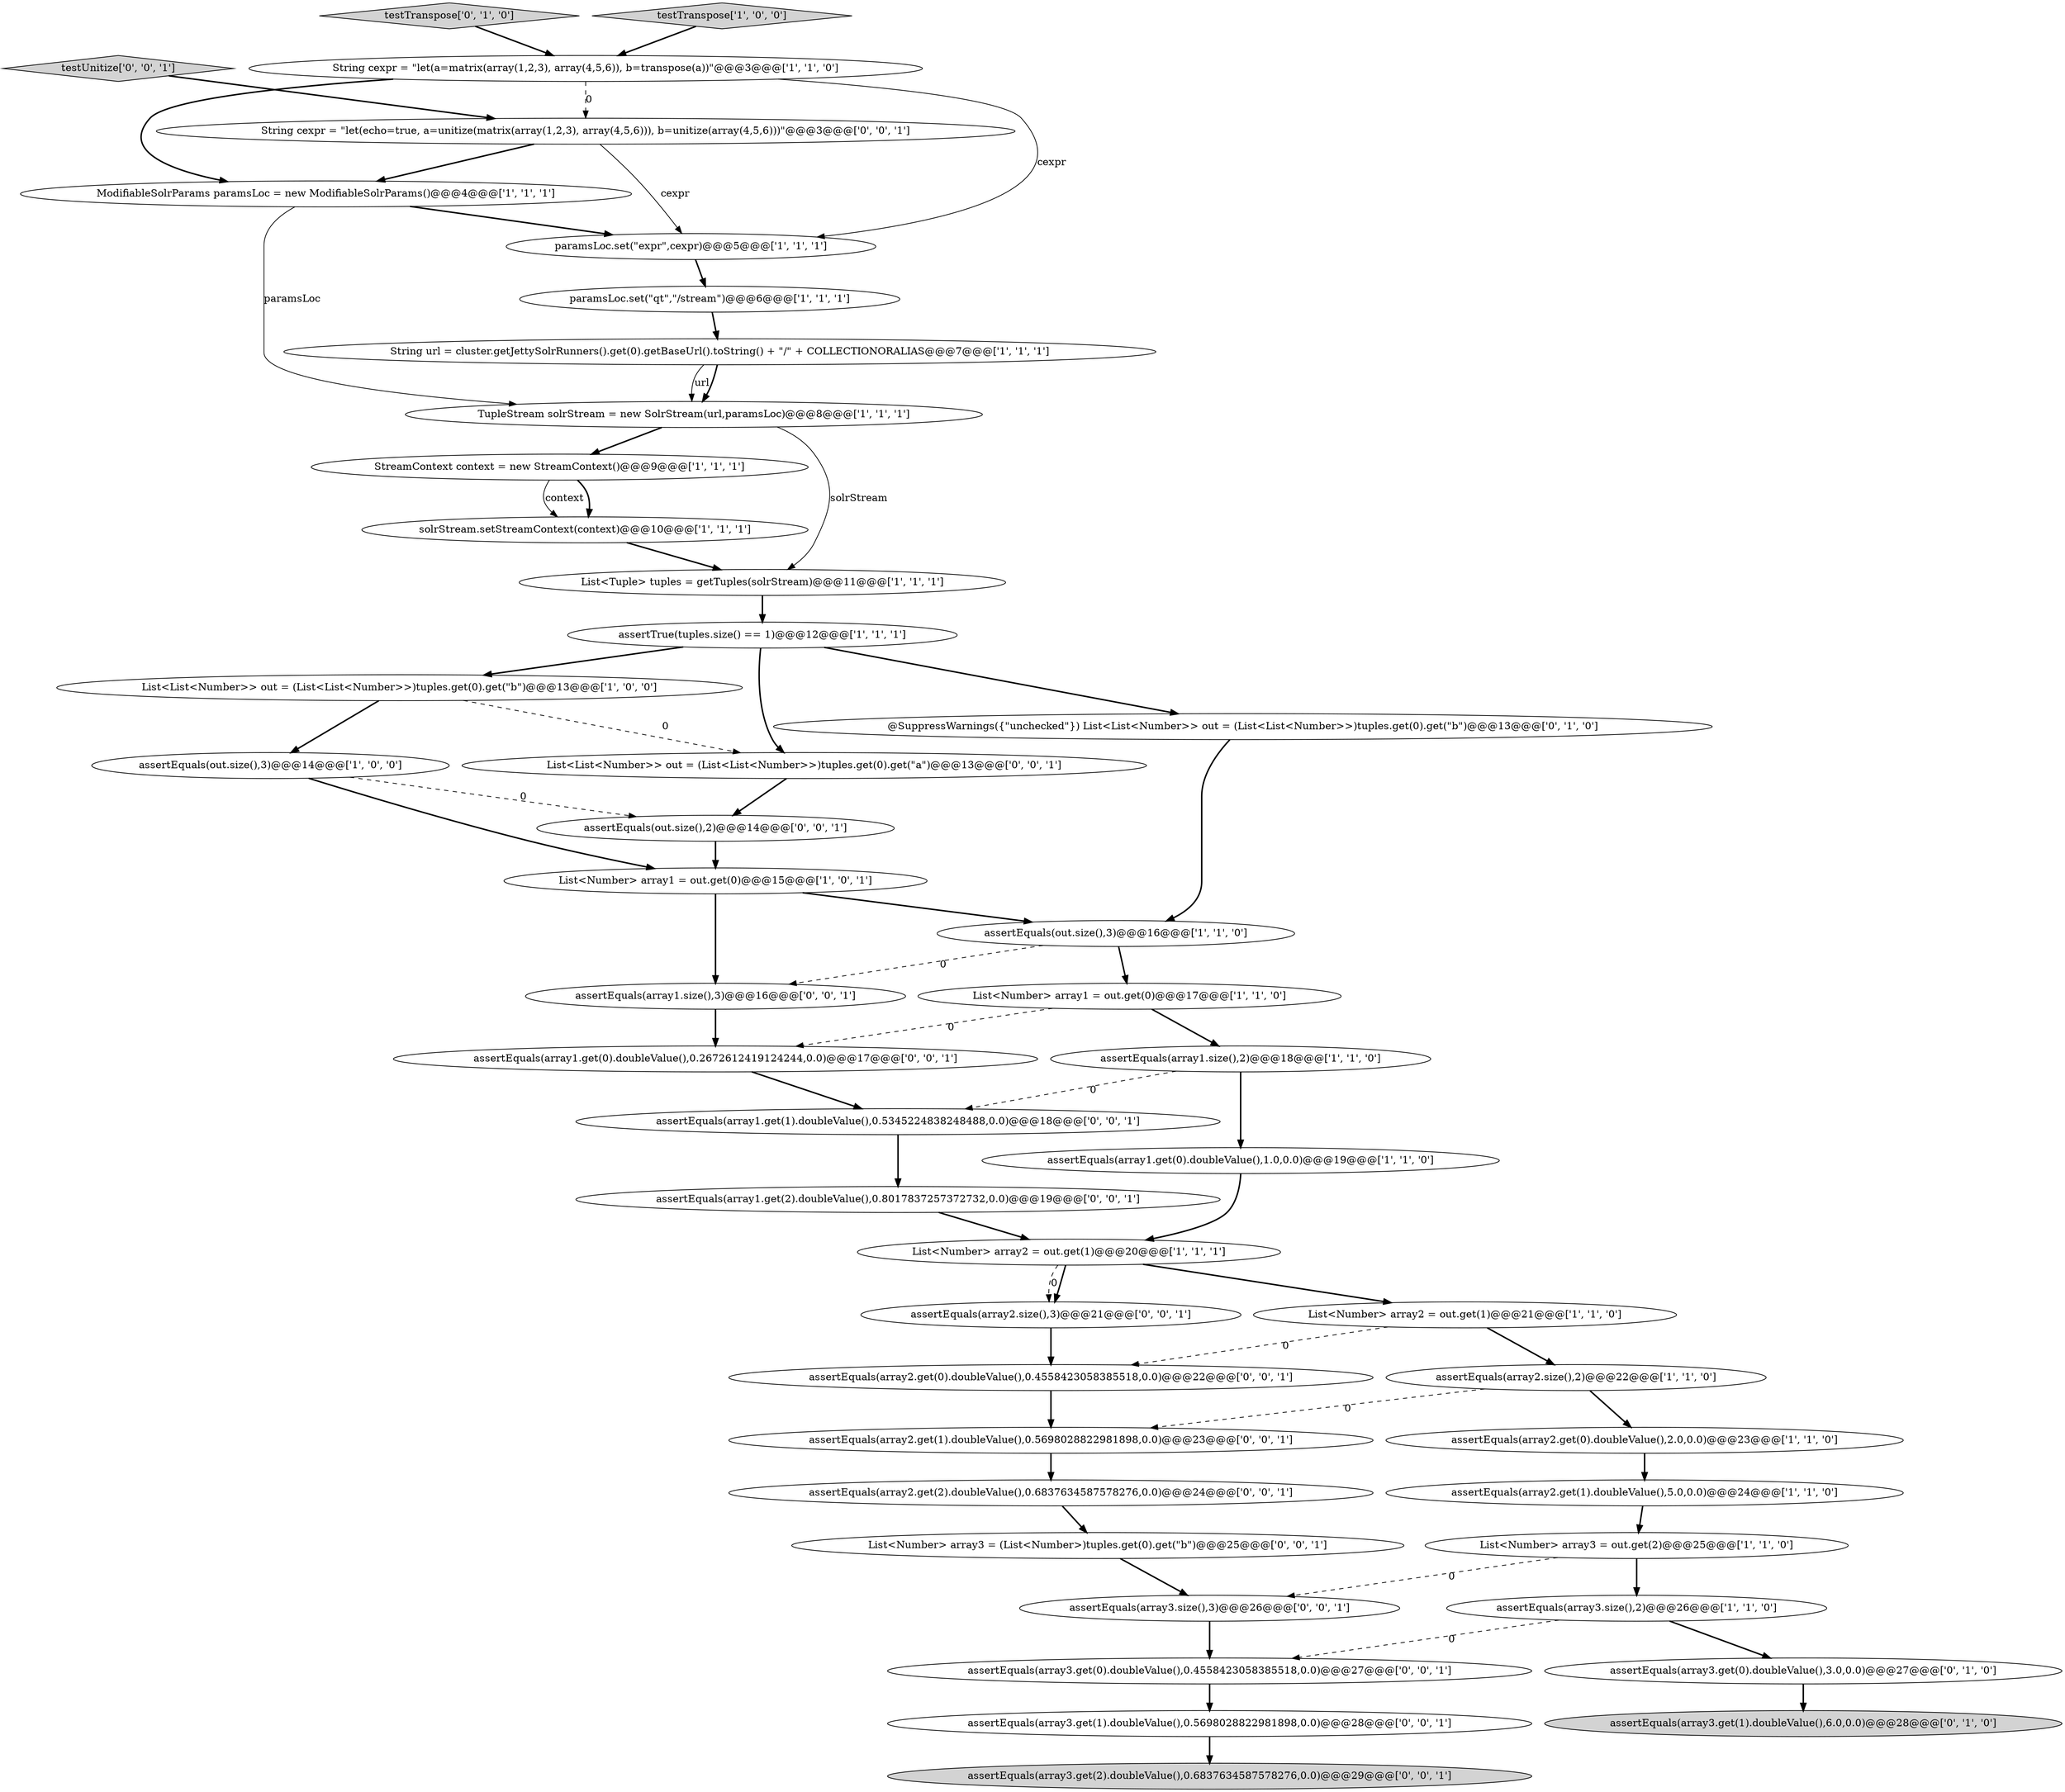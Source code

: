 digraph {
13 [style = filled, label = "paramsLoc.set(\"qt\",\"/stream\")@@@6@@@['1', '1', '1']", fillcolor = white, shape = ellipse image = "AAA0AAABBB1BBB"];
36 [style = filled, label = "assertEquals(array1.get(2).doubleValue(),0.8017837257372732,0.0)@@@19@@@['0', '0', '1']", fillcolor = white, shape = ellipse image = "AAA0AAABBB3BBB"];
1 [style = filled, label = "List<List<Number>> out = (List<List<Number>>)tuples.get(0).get(\"b\")@@@13@@@['1', '0', '0']", fillcolor = white, shape = ellipse image = "AAA0AAABBB1BBB"];
27 [style = filled, label = "assertEquals(array3.get(1).doubleValue(),6.0,0.0)@@@28@@@['0', '1', '0']", fillcolor = lightgray, shape = ellipse image = "AAA0AAABBB2BBB"];
43 [style = filled, label = "assertEquals(array3.get(2).doubleValue(),0.6837634587578276,0.0)@@@29@@@['0', '0', '1']", fillcolor = lightgray, shape = ellipse image = "AAA0AAABBB3BBB"];
23 [style = filled, label = "StreamContext context = new StreamContext()@@@9@@@['1', '1', '1']", fillcolor = white, shape = ellipse image = "AAA0AAABBB1BBB"];
7 [style = filled, label = "assertEquals(array1.get(0).doubleValue(),1.0,0.0)@@@19@@@['1', '1', '0']", fillcolor = white, shape = ellipse image = "AAA0AAABBB1BBB"];
11 [style = filled, label = "paramsLoc.set(\"expr\",cexpr)@@@5@@@['1', '1', '1']", fillcolor = white, shape = ellipse image = "AAA0AAABBB1BBB"];
6 [style = filled, label = "assertEquals(out.size(),3)@@@16@@@['1', '1', '0']", fillcolor = white, shape = ellipse image = "AAA0AAABBB1BBB"];
39 [style = filled, label = "assertEquals(array1.get(1).doubleValue(),0.5345224838248488,0.0)@@@18@@@['0', '0', '1']", fillcolor = white, shape = ellipse image = "AAA0AAABBB3BBB"];
15 [style = filled, label = "List<Number> array3 = out.get(2)@@@25@@@['1', '1', '0']", fillcolor = white, shape = ellipse image = "AAA0AAABBB1BBB"];
25 [style = filled, label = "@SuppressWarnings({\"unchecked\"}) List<List<Number>> out = (List<List<Number>>)tuples.get(0).get(\"b\")@@@13@@@['0', '1', '0']", fillcolor = white, shape = ellipse image = "AAA0AAABBB2BBB"];
38 [style = filled, label = "List<List<Number>> out = (List<List<Number>>)tuples.get(0).get(\"a\")@@@13@@@['0', '0', '1']", fillcolor = white, shape = ellipse image = "AAA0AAABBB3BBB"];
32 [style = filled, label = "List<Number> array3 = (List<Number>)tuples.get(0).get(\"b\")@@@25@@@['0', '0', '1']", fillcolor = white, shape = ellipse image = "AAA0AAABBB3BBB"];
10 [style = filled, label = "assertEquals(array2.get(1).doubleValue(),5.0,0.0)@@@24@@@['1', '1', '0']", fillcolor = white, shape = ellipse image = "AAA0AAABBB1BBB"];
5 [style = filled, label = "assertEquals(array3.size(),2)@@@26@@@['1', '1', '0']", fillcolor = white, shape = ellipse image = "AAA0AAABBB1BBB"];
44 [style = filled, label = "assertEquals(array3.size(),3)@@@26@@@['0', '0', '1']", fillcolor = white, shape = ellipse image = "AAA0AAABBB3BBB"];
8 [style = filled, label = "assertEquals(array1.size(),2)@@@18@@@['1', '1', '0']", fillcolor = white, shape = ellipse image = "AAA0AAABBB1BBB"];
22 [style = filled, label = "assertEquals(out.size(),3)@@@14@@@['1', '0', '0']", fillcolor = white, shape = ellipse image = "AAA0AAABBB1BBB"];
28 [style = filled, label = "testTranspose['0', '1', '0']", fillcolor = lightgray, shape = diamond image = "AAA0AAABBB2BBB"];
24 [style = filled, label = "List<Number> array1 = out.get(0)@@@17@@@['1', '1', '0']", fillcolor = white, shape = ellipse image = "AAA0AAABBB1BBB"];
35 [style = filled, label = "assertEquals(out.size(),2)@@@14@@@['0', '0', '1']", fillcolor = white, shape = ellipse image = "AAA0AAABBB3BBB"];
42 [style = filled, label = "assertEquals(array1.size(),3)@@@16@@@['0', '0', '1']", fillcolor = white, shape = ellipse image = "AAA0AAABBB3BBB"];
18 [style = filled, label = "ModifiableSolrParams paramsLoc = new ModifiableSolrParams()@@@4@@@['1', '1', '1']", fillcolor = white, shape = ellipse image = "AAA0AAABBB1BBB"];
41 [style = filled, label = "assertEquals(array2.get(2).doubleValue(),0.6837634587578276,0.0)@@@24@@@['0', '0', '1']", fillcolor = white, shape = ellipse image = "AAA0AAABBB3BBB"];
34 [style = filled, label = "String cexpr = \"let(echo=true, a=unitize(matrix(array(1,2,3), array(4,5,6))), b=unitize(array(4,5,6)))\"@@@3@@@['0', '0', '1']", fillcolor = white, shape = ellipse image = "AAA0AAABBB3BBB"];
40 [style = filled, label = "assertEquals(array2.size(),3)@@@21@@@['0', '0', '1']", fillcolor = white, shape = ellipse image = "AAA0AAABBB3BBB"];
12 [style = filled, label = "assertEquals(array2.size(),2)@@@22@@@['1', '1', '0']", fillcolor = white, shape = ellipse image = "AAA0AAABBB1BBB"];
45 [style = filled, label = "testUnitize['0', '0', '1']", fillcolor = lightgray, shape = diamond image = "AAA0AAABBB3BBB"];
16 [style = filled, label = "List<Number> array2 = out.get(1)@@@20@@@['1', '1', '1']", fillcolor = white, shape = ellipse image = "AAA0AAABBB1BBB"];
20 [style = filled, label = "List<Number> array1 = out.get(0)@@@15@@@['1', '0', '1']", fillcolor = white, shape = ellipse image = "AAA0AAABBB1BBB"];
26 [style = filled, label = "assertEquals(array3.get(0).doubleValue(),3.0,0.0)@@@27@@@['0', '1', '0']", fillcolor = white, shape = ellipse image = "AAA0AAABBB2BBB"];
9 [style = filled, label = "solrStream.setStreamContext(context)@@@10@@@['1', '1', '1']", fillcolor = white, shape = ellipse image = "AAA0AAABBB1BBB"];
19 [style = filled, label = "List<Tuple> tuples = getTuples(solrStream)@@@11@@@['1', '1', '1']", fillcolor = white, shape = ellipse image = "AAA0AAABBB1BBB"];
4 [style = filled, label = "List<Number> array2 = out.get(1)@@@21@@@['1', '1', '0']", fillcolor = white, shape = ellipse image = "AAA0AAABBB1BBB"];
21 [style = filled, label = "testTranspose['1', '0', '0']", fillcolor = lightgray, shape = diamond image = "AAA0AAABBB1BBB"];
17 [style = filled, label = "String cexpr = \"let(a=matrix(array(1,2,3), array(4,5,6)), b=transpose(a))\"@@@3@@@['1', '1', '0']", fillcolor = white, shape = ellipse image = "AAA0AAABBB1BBB"];
30 [style = filled, label = "assertEquals(array2.get(1).doubleValue(),0.5698028822981898,0.0)@@@23@@@['0', '0', '1']", fillcolor = white, shape = ellipse image = "AAA0AAABBB3BBB"];
2 [style = filled, label = "assertTrue(tuples.size() == 1)@@@12@@@['1', '1', '1']", fillcolor = white, shape = ellipse image = "AAA0AAABBB1BBB"];
29 [style = filled, label = "assertEquals(array2.get(0).doubleValue(),0.4558423058385518,0.0)@@@22@@@['0', '0', '1']", fillcolor = white, shape = ellipse image = "AAA0AAABBB3BBB"];
31 [style = filled, label = "assertEquals(array3.get(1).doubleValue(),0.5698028822981898,0.0)@@@28@@@['0', '0', '1']", fillcolor = white, shape = ellipse image = "AAA0AAABBB3BBB"];
37 [style = filled, label = "assertEquals(array1.get(0).doubleValue(),0.2672612419124244,0.0)@@@17@@@['0', '0', '1']", fillcolor = white, shape = ellipse image = "AAA0AAABBB3BBB"];
33 [style = filled, label = "assertEquals(array3.get(0).doubleValue(),0.4558423058385518,0.0)@@@27@@@['0', '0', '1']", fillcolor = white, shape = ellipse image = "AAA0AAABBB3BBB"];
3 [style = filled, label = "assertEquals(array2.get(0).doubleValue(),2.0,0.0)@@@23@@@['1', '1', '0']", fillcolor = white, shape = ellipse image = "AAA0AAABBB1BBB"];
14 [style = filled, label = "String url = cluster.getJettySolrRunners().get(0).getBaseUrl().toString() + \"/\" + COLLECTIONORALIAS@@@7@@@['1', '1', '1']", fillcolor = white, shape = ellipse image = "AAA0AAABBB1BBB"];
0 [style = filled, label = "TupleStream solrStream = new SolrStream(url,paramsLoc)@@@8@@@['1', '1', '1']", fillcolor = white, shape = ellipse image = "AAA0AAABBB1BBB"];
29->30 [style = bold, label=""];
14->0 [style = solid, label="url"];
9->19 [style = bold, label=""];
23->9 [style = bold, label=""];
3->10 [style = bold, label=""];
34->18 [style = bold, label=""];
16->40 [style = bold, label=""];
31->43 [style = bold, label=""];
36->16 [style = bold, label=""];
18->0 [style = solid, label="paramsLoc"];
4->29 [style = dashed, label="0"];
33->31 [style = bold, label=""];
20->6 [style = bold, label=""];
16->4 [style = bold, label=""];
0->19 [style = solid, label="solrStream"];
34->11 [style = solid, label="cexpr"];
1->38 [style = dashed, label="0"];
7->16 [style = bold, label=""];
21->17 [style = bold, label=""];
35->20 [style = bold, label=""];
41->32 [style = bold, label=""];
42->37 [style = bold, label=""];
16->40 [style = dashed, label="0"];
14->0 [style = bold, label=""];
6->24 [style = bold, label=""];
22->20 [style = bold, label=""];
17->11 [style = solid, label="cexpr"];
26->27 [style = bold, label=""];
2->25 [style = bold, label=""];
5->26 [style = bold, label=""];
45->34 [style = bold, label=""];
30->41 [style = bold, label=""];
23->9 [style = solid, label="context"];
0->23 [style = bold, label=""];
15->44 [style = dashed, label="0"];
39->36 [style = bold, label=""];
22->35 [style = dashed, label="0"];
37->39 [style = bold, label=""];
20->42 [style = bold, label=""];
12->3 [style = bold, label=""];
2->1 [style = bold, label=""];
11->13 [style = bold, label=""];
4->12 [style = bold, label=""];
15->5 [style = bold, label=""];
38->35 [style = bold, label=""];
6->42 [style = dashed, label="0"];
40->29 [style = bold, label=""];
32->44 [style = bold, label=""];
8->7 [style = bold, label=""];
10->15 [style = bold, label=""];
17->34 [style = dashed, label="0"];
19->2 [style = bold, label=""];
8->39 [style = dashed, label="0"];
1->22 [style = bold, label=""];
13->14 [style = bold, label=""];
24->8 [style = bold, label=""];
44->33 [style = bold, label=""];
5->33 [style = dashed, label="0"];
24->37 [style = dashed, label="0"];
2->38 [style = bold, label=""];
25->6 [style = bold, label=""];
18->11 [style = bold, label=""];
28->17 [style = bold, label=""];
12->30 [style = dashed, label="0"];
17->18 [style = bold, label=""];
}
